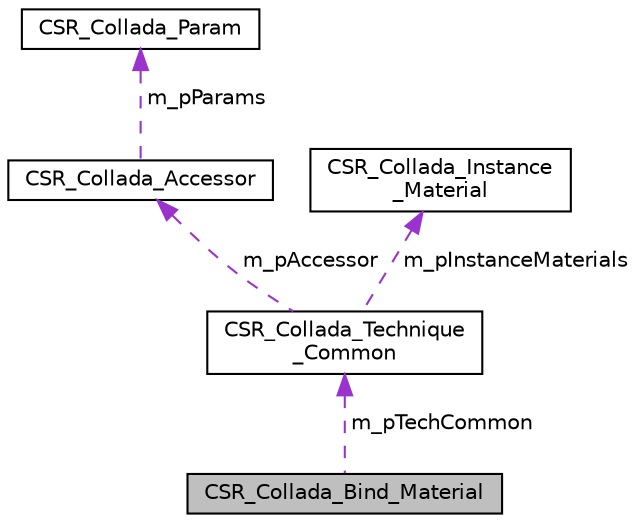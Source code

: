 digraph "CSR_Collada_Bind_Material"
{
 // LATEX_PDF_SIZE
  edge [fontname="Helvetica",fontsize="10",labelfontname="Helvetica",labelfontsize="10"];
  node [fontname="Helvetica",fontsize="10",shape=record];
  Node1 [label="CSR_Collada_Bind_Material",height=0.2,width=0.4,color="black", fillcolor="grey75", style="filled", fontcolor="black",tooltip=" "];
  Node2 -> Node1 [dir="back",color="darkorchid3",fontsize="10",style="dashed",label=" m_pTechCommon" ,fontname="Helvetica"];
  Node2 [label="CSR_Collada_Technique\l_Common",height=0.2,width=0.4,color="black", fillcolor="white", style="filled",URL="$struct_c_s_r___collada___technique___common.html",tooltip=" "];
  Node3 -> Node2 [dir="back",color="darkorchid3",fontsize="10",style="dashed",label=" m_pAccessor" ,fontname="Helvetica"];
  Node3 [label="CSR_Collada_Accessor",height=0.2,width=0.4,color="black", fillcolor="white", style="filled",URL="$struct_c_s_r___collada___accessor.html",tooltip=" "];
  Node4 -> Node3 [dir="back",color="darkorchid3",fontsize="10",style="dashed",label=" m_pParams" ,fontname="Helvetica"];
  Node4 [label="CSR_Collada_Param",height=0.2,width=0.4,color="black", fillcolor="white", style="filled",URL="$struct_c_s_r___collada___param.html",tooltip=" "];
  Node5 -> Node2 [dir="back",color="darkorchid3",fontsize="10",style="dashed",label=" m_pInstanceMaterials" ,fontname="Helvetica"];
  Node5 [label="CSR_Collada_Instance\l_Material",height=0.2,width=0.4,color="black", fillcolor="white", style="filled",URL="$struct_c_s_r___collada___instance___material.html",tooltip=" "];
}
